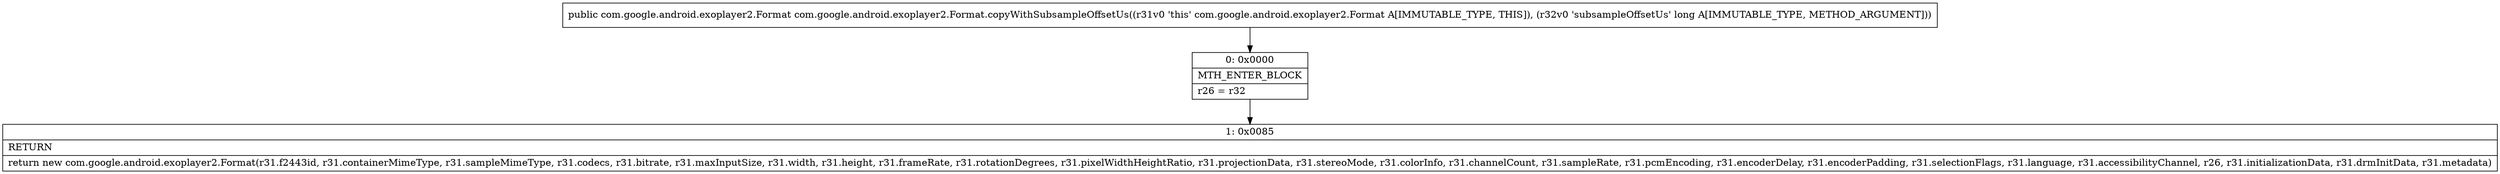 digraph "CFG forcom.google.android.exoplayer2.Format.copyWithSubsampleOffsetUs(J)Lcom\/google\/android\/exoplayer2\/Format;" {
Node_0 [shape=record,label="{0\:\ 0x0000|MTH_ENTER_BLOCK\l|r26 = r32\l}"];
Node_1 [shape=record,label="{1\:\ 0x0085|RETURN\l|return new com.google.android.exoplayer2.Format(r31.f2443id, r31.containerMimeType, r31.sampleMimeType, r31.codecs, r31.bitrate, r31.maxInputSize, r31.width, r31.height, r31.frameRate, r31.rotationDegrees, r31.pixelWidthHeightRatio, r31.projectionData, r31.stereoMode, r31.colorInfo, r31.channelCount, r31.sampleRate, r31.pcmEncoding, r31.encoderDelay, r31.encoderPadding, r31.selectionFlags, r31.language, r31.accessibilityChannel, r26, r31.initializationData, r31.drmInitData, r31.metadata)\l}"];
MethodNode[shape=record,label="{public com.google.android.exoplayer2.Format com.google.android.exoplayer2.Format.copyWithSubsampleOffsetUs((r31v0 'this' com.google.android.exoplayer2.Format A[IMMUTABLE_TYPE, THIS]), (r32v0 'subsampleOffsetUs' long A[IMMUTABLE_TYPE, METHOD_ARGUMENT])) }"];
MethodNode -> Node_0;
Node_0 -> Node_1;
}

